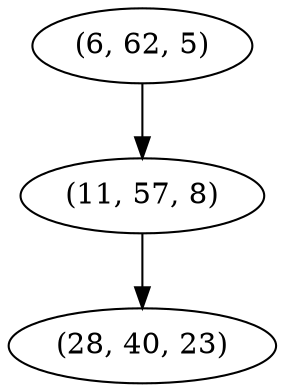 digraph tree {
    "(6, 62, 5)";
    "(11, 57, 8)";
    "(28, 40, 23)";
    "(6, 62, 5)" -> "(11, 57, 8)";
    "(11, 57, 8)" -> "(28, 40, 23)";
}

